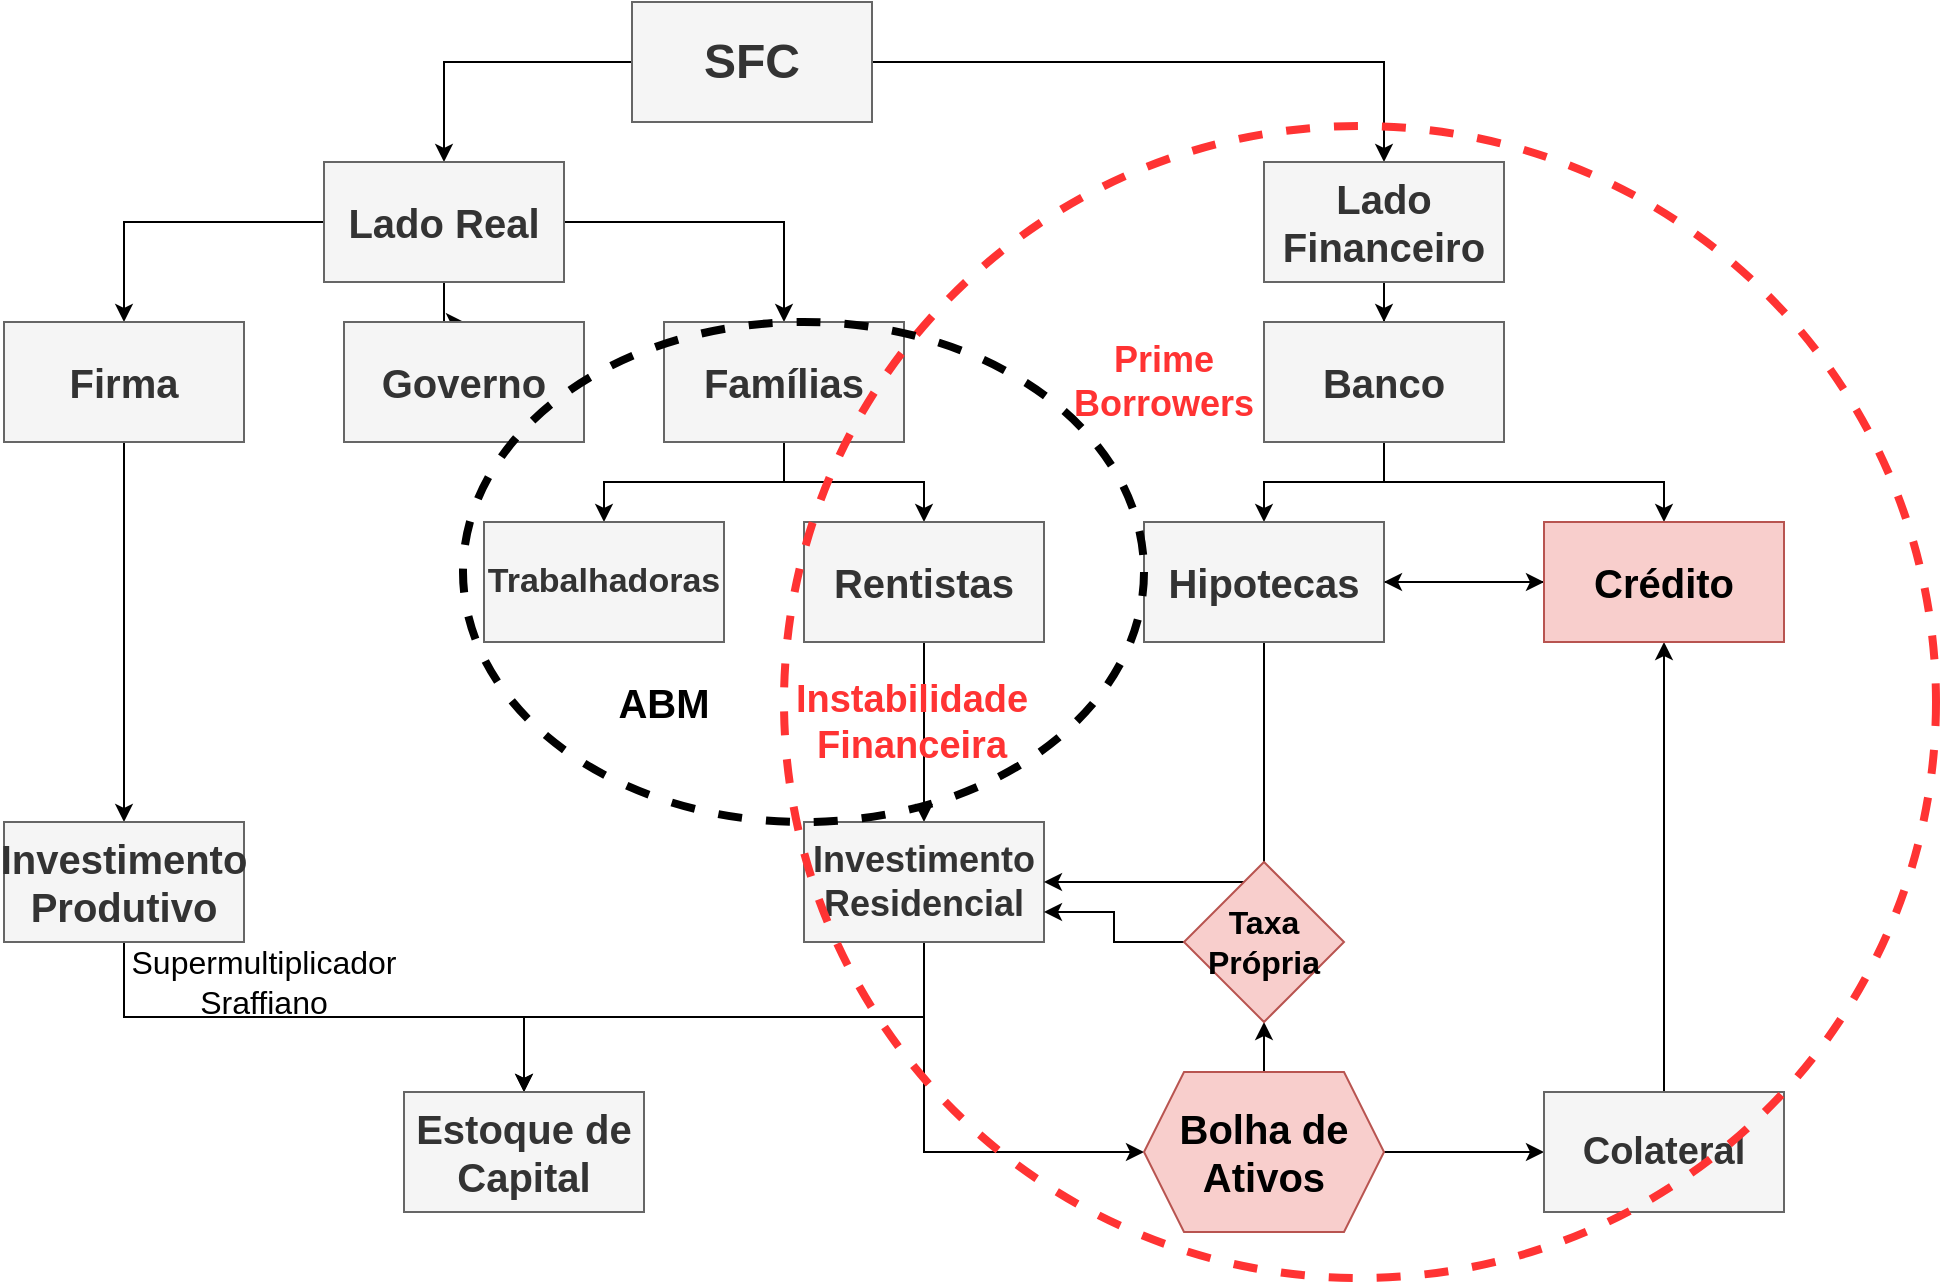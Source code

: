 <mxfile version="13.4.4" type="device"><diagram id="C5RBs43oDa-KdzZeNtuy" name="Page-1"><mxGraphModel dx="1422" dy="767" grid="0" gridSize="10" guides="1" tooltips="1" connect="1" arrows="1" fold="1" page="1" pageScale="1" pageWidth="827" pageHeight="1169" math="0" shadow="0"><root><mxCell id="WIyWlLk6GJQsqaUBKTNV-0"/><mxCell id="WIyWlLk6GJQsqaUBKTNV-1" parent="WIyWlLk6GJQsqaUBKTNV-0"/><mxCell id="LlzHX6_xtowRUm5HjZW4-2" value="" style="edgeStyle=orthogonalEdgeStyle;rounded=0;orthogonalLoop=1;jettySize=auto;html=1;" edge="1" parent="WIyWlLk6GJQsqaUBKTNV-1" source="LlzHX6_xtowRUm5HjZW4-0" target="2"><mxGeometry relative="1" as="geometry"/></mxCell><mxCell id="LlzHX6_xtowRUm5HjZW4-4" value="" style="edgeStyle=orthogonalEdgeStyle;rounded=0;orthogonalLoop=1;jettySize=auto;html=1;" edge="1" parent="WIyWlLk6GJQsqaUBKTNV-1" source="LlzHX6_xtowRUm5HjZW4-0" target="LlzHX6_xtowRUm5HjZW4-3"><mxGeometry relative="1" as="geometry"/></mxCell><mxCell id="LlzHX6_xtowRUm5HjZW4-0" value="&lt;font size=&quot;1&quot;&gt;&lt;b style=&quot;font-size: 24px&quot;&gt;SFC&lt;/b&gt;&lt;/font&gt;" style="rounded=0;whiteSpace=wrap;html=1;fillColor=#f5f5f5;strokeColor=#666666;fontColor=#333333;" vertex="1" parent="WIyWlLk6GJQsqaUBKTNV-1"><mxGeometry x="354" y="40" width="120" height="60" as="geometry"/></mxCell><mxCell id="LlzHX6_xtowRUm5HjZW4-8" value="" style="edgeStyle=orthogonalEdgeStyle;rounded=0;orthogonalLoop=1;jettySize=auto;html=1;" edge="1" parent="WIyWlLk6GJQsqaUBKTNV-1" source="2" target="LlzHX6_xtowRUm5HjZW4-7"><mxGeometry relative="1" as="geometry"/></mxCell><mxCell id="LlzHX6_xtowRUm5HjZW4-10" value="" style="edgeStyle=orthogonalEdgeStyle;rounded=0;orthogonalLoop=1;jettySize=auto;html=1;" edge="1" parent="WIyWlLk6GJQsqaUBKTNV-1" source="2" target="LlzHX6_xtowRUm5HjZW4-9"><mxGeometry relative="1" as="geometry"/></mxCell><mxCell id="LlzHX6_xtowRUm5HjZW4-12" value="" style="edgeStyle=orthogonalEdgeStyle;rounded=0;orthogonalLoop=1;jettySize=auto;html=1;" edge="1" parent="WIyWlLk6GJQsqaUBKTNV-1" source="2" target="LlzHX6_xtowRUm5HjZW4-11"><mxGeometry relative="1" as="geometry"/></mxCell><mxCell id="2" value="&lt;font size=&quot;1&quot;&gt;&lt;b style=&quot;font-size: 20px&quot;&gt;Lado Real&lt;/b&gt;&lt;/font&gt;" style="whiteSpace=wrap;html=1;rounded=0;fontColor=#333333;strokeColor=#666666;fillColor=#f5f5f5;" vertex="1" parent="WIyWlLk6GJQsqaUBKTNV-1"><mxGeometry x="200" y="120" width="120" height="60" as="geometry"/></mxCell><mxCell id="LlzHX6_xtowRUm5HjZW4-6" value="" style="edgeStyle=orthogonalEdgeStyle;rounded=0;orthogonalLoop=1;jettySize=auto;html=1;" edge="1" parent="WIyWlLk6GJQsqaUBKTNV-1" source="LlzHX6_xtowRUm5HjZW4-3" target="LlzHX6_xtowRUm5HjZW4-5"><mxGeometry relative="1" as="geometry"/></mxCell><mxCell id="LlzHX6_xtowRUm5HjZW4-3" value="&lt;b&gt;&lt;font style=&quot;font-size: 20px&quot;&gt;Lado Financeiro&lt;/font&gt;&lt;/b&gt;" style="whiteSpace=wrap;html=1;rounded=0;fontColor=#333333;strokeColor=#666666;fillColor=#f5f5f5;" vertex="1" parent="WIyWlLk6GJQsqaUBKTNV-1"><mxGeometry x="670" y="120" width="120" height="60" as="geometry"/></mxCell><mxCell id="LlzHX6_xtowRUm5HjZW4-22" value="" style="edgeStyle=orthogonalEdgeStyle;rounded=0;orthogonalLoop=1;jettySize=auto;html=1;" edge="1" parent="WIyWlLk6GJQsqaUBKTNV-1" source="LlzHX6_xtowRUm5HjZW4-5" target="LlzHX6_xtowRUm5HjZW4-21"><mxGeometry relative="1" as="geometry"/></mxCell><mxCell id="LlzHX6_xtowRUm5HjZW4-33" style="edgeStyle=orthogonalEdgeStyle;rounded=0;orthogonalLoop=1;jettySize=auto;html=1;exitX=0.5;exitY=1;exitDx=0;exitDy=0;" edge="1" parent="WIyWlLk6GJQsqaUBKTNV-1" source="LlzHX6_xtowRUm5HjZW4-5" target="LlzHX6_xtowRUm5HjZW4-32"><mxGeometry relative="1" as="geometry"/></mxCell><mxCell id="LlzHX6_xtowRUm5HjZW4-5" value="&lt;div style=&quot;font-size: 20px&quot;&gt;&lt;b&gt;&lt;font style=&quot;font-size: 20px&quot;&gt;Banco&lt;/font&gt;&lt;/b&gt;&lt;/div&gt;" style="whiteSpace=wrap;html=1;rounded=0;fontColor=#333333;strokeColor=#666666;fillColor=#f5f5f5;" vertex="1" parent="WIyWlLk6GJQsqaUBKTNV-1"><mxGeometry x="670" y="200" width="120" height="60" as="geometry"/></mxCell><mxCell id="LlzHX6_xtowRUm5HjZW4-14" value="" style="edgeStyle=orthogonalEdgeStyle;rounded=0;orthogonalLoop=1;jettySize=auto;html=1;" edge="1" parent="WIyWlLk6GJQsqaUBKTNV-1" source="LlzHX6_xtowRUm5HjZW4-7" target="LlzHX6_xtowRUm5HjZW4-13"><mxGeometry relative="1" as="geometry"/></mxCell><mxCell id="LlzHX6_xtowRUm5HjZW4-7" value="&lt;font style=&quot;font-size: 20px&quot;&gt;&lt;b&gt;Firma&lt;/b&gt;&lt;/font&gt;" style="whiteSpace=wrap;html=1;rounded=0;fontColor=#333333;strokeColor=#666666;fillColor=#f5f5f5;" vertex="1" parent="WIyWlLk6GJQsqaUBKTNV-1"><mxGeometry x="40" y="200" width="120" height="60" as="geometry"/></mxCell><mxCell id="LlzHX6_xtowRUm5HjZW4-9" value="&lt;b&gt;&lt;font style=&quot;font-size: 20px&quot;&gt;Governo&lt;/font&gt;&lt;/b&gt;" style="whiteSpace=wrap;html=1;rounded=0;fontColor=#333333;strokeColor=#666666;fillColor=#f5f5f5;" vertex="1" parent="WIyWlLk6GJQsqaUBKTNV-1"><mxGeometry x="210" y="200" width="120" height="60" as="geometry"/></mxCell><mxCell id="LlzHX6_xtowRUm5HjZW4-16" value="" style="edgeStyle=orthogonalEdgeStyle;rounded=0;orthogonalLoop=1;jettySize=auto;html=1;" edge="1" parent="WIyWlLk6GJQsqaUBKTNV-1" source="LlzHX6_xtowRUm5HjZW4-11" target="LlzHX6_xtowRUm5HjZW4-15"><mxGeometry relative="1" as="geometry"/></mxCell><mxCell id="LlzHX6_xtowRUm5HjZW4-18" style="edgeStyle=orthogonalEdgeStyle;rounded=0;orthogonalLoop=1;jettySize=auto;html=1;exitX=0.5;exitY=1;exitDx=0;exitDy=0;" edge="1" parent="WIyWlLk6GJQsqaUBKTNV-1" source="LlzHX6_xtowRUm5HjZW4-11" target="LlzHX6_xtowRUm5HjZW4-17"><mxGeometry relative="1" as="geometry"/></mxCell><mxCell id="LlzHX6_xtowRUm5HjZW4-11" value="&lt;font style=&quot;font-size: 20px&quot;&gt;&lt;b&gt;Famílias&lt;/b&gt;&lt;/font&gt;" style="whiteSpace=wrap;html=1;rounded=0;fontColor=#333333;strokeColor=#666666;fillColor=#f5f5f5;" vertex="1" parent="WIyWlLk6GJQsqaUBKTNV-1"><mxGeometry x="370" y="200" width="120" height="60" as="geometry"/></mxCell><mxCell id="LlzHX6_xtowRUm5HjZW4-27" style="edgeStyle=orthogonalEdgeStyle;rounded=0;orthogonalLoop=1;jettySize=auto;html=1;exitX=0.5;exitY=1;exitDx=0;exitDy=0;entryX=0.5;entryY=0;entryDx=0;entryDy=0;" edge="1" parent="WIyWlLk6GJQsqaUBKTNV-1" source="LlzHX6_xtowRUm5HjZW4-13" target="LlzHX6_xtowRUm5HjZW4-24"><mxGeometry relative="1" as="geometry"/></mxCell><mxCell id="LlzHX6_xtowRUm5HjZW4-13" value="&lt;div style=&quot;font-size: 20px&quot;&gt;&lt;b&gt;&lt;font style=&quot;font-size: 20px&quot;&gt;Investimento&lt;/font&gt;&lt;/b&gt;&lt;/div&gt;&lt;div style=&quot;font-size: 20px&quot;&gt;&lt;font style=&quot;font-size: 20px&quot;&gt;&lt;b&gt;Produtivo&lt;/b&gt;&lt;br&gt;&lt;/font&gt;&lt;/div&gt;" style="whiteSpace=wrap;html=1;rounded=0;fontColor=#333333;strokeColor=#666666;fillColor=#f5f5f5;" vertex="1" parent="WIyWlLk6GJQsqaUBKTNV-1"><mxGeometry x="40" y="450" width="120" height="60" as="geometry"/></mxCell><mxCell id="LlzHX6_xtowRUm5HjZW4-15" value="&lt;b&gt;&lt;font style=&quot;font-size: 17px&quot;&gt;Trabalhadoras&lt;/font&gt;&lt;/b&gt;" style="whiteSpace=wrap;html=1;rounded=0;fontColor=#333333;strokeColor=#666666;fillColor=#f5f5f5;" vertex="1" parent="WIyWlLk6GJQsqaUBKTNV-1"><mxGeometry x="280" y="300" width="120" height="60" as="geometry"/></mxCell><mxCell id="LlzHX6_xtowRUm5HjZW4-20" value="" style="edgeStyle=orthogonalEdgeStyle;rounded=0;orthogonalLoop=1;jettySize=auto;html=1;" edge="1" parent="WIyWlLk6GJQsqaUBKTNV-1" source="LlzHX6_xtowRUm5HjZW4-17" target="LlzHX6_xtowRUm5HjZW4-19"><mxGeometry relative="1" as="geometry"/></mxCell><mxCell id="LlzHX6_xtowRUm5HjZW4-17" value="&lt;b&gt;&lt;font style=&quot;font-size: 20px&quot;&gt;Rentistas&lt;/font&gt;&lt;/b&gt;" style="whiteSpace=wrap;html=1;rounded=0;fontColor=#333333;strokeColor=#666666;fillColor=#f5f5f5;" vertex="1" parent="WIyWlLk6GJQsqaUBKTNV-1"><mxGeometry x="440" y="300" width="120" height="60" as="geometry"/></mxCell><mxCell id="LlzHX6_xtowRUm5HjZW4-26" style="edgeStyle=orthogonalEdgeStyle;rounded=0;orthogonalLoop=1;jettySize=auto;html=1;exitX=0.5;exitY=1;exitDx=0;exitDy=0;entryX=0.5;entryY=0;entryDx=0;entryDy=0;" edge="1" parent="WIyWlLk6GJQsqaUBKTNV-1" source="LlzHX6_xtowRUm5HjZW4-19" target="LlzHX6_xtowRUm5HjZW4-24"><mxGeometry relative="1" as="geometry"/></mxCell><mxCell id="LlzHX6_xtowRUm5HjZW4-34" style="edgeStyle=orthogonalEdgeStyle;rounded=0;orthogonalLoop=1;jettySize=auto;html=1;exitX=0.5;exitY=1;exitDx=0;exitDy=0;entryX=0;entryY=0.5;entryDx=0;entryDy=0;" edge="1" parent="WIyWlLk6GJQsqaUBKTNV-1" source="LlzHX6_xtowRUm5HjZW4-19" target="LlzHX6_xtowRUm5HjZW4-28"><mxGeometry relative="1" as="geometry"/></mxCell><mxCell id="LlzHX6_xtowRUm5HjZW4-19" value="&lt;div style=&quot;font-size: 18px&quot;&gt;&lt;font style=&quot;font-size: 18px&quot;&gt;&lt;b&gt;Investimento&lt;/b&gt;&lt;/font&gt;&lt;/div&gt;&lt;div style=&quot;font-size: 18px&quot;&gt;&lt;font style=&quot;font-size: 18px&quot;&gt;&lt;b&gt;Residencial&lt;/b&gt;&lt;/font&gt;&lt;/div&gt;" style="whiteSpace=wrap;html=1;rounded=0;fontColor=#333333;strokeColor=#666666;fillColor=#f5f5f5;" vertex="1" parent="WIyWlLk6GJQsqaUBKTNV-1"><mxGeometry x="440" y="450" width="120" height="60" as="geometry"/></mxCell><mxCell id="LlzHX6_xtowRUm5HjZW4-29" style="edgeStyle=orthogonalEdgeStyle;rounded=0;orthogonalLoop=1;jettySize=auto;html=1;exitX=0.5;exitY=1;exitDx=0;exitDy=0;entryX=1;entryY=0.5;entryDx=0;entryDy=0;" edge="1" parent="WIyWlLk6GJQsqaUBKTNV-1" source="LlzHX6_xtowRUm5HjZW4-21" target="LlzHX6_xtowRUm5HjZW4-19"><mxGeometry relative="1" as="geometry"/></mxCell><mxCell id="LlzHX6_xtowRUm5HjZW4-38" style="edgeStyle=orthogonalEdgeStyle;rounded=0;orthogonalLoop=1;jettySize=auto;html=1;exitX=1;exitY=0.5;exitDx=0;exitDy=0;entryX=0;entryY=0.5;entryDx=0;entryDy=0;" edge="1" parent="WIyWlLk6GJQsqaUBKTNV-1" source="LlzHX6_xtowRUm5HjZW4-21" target="LlzHX6_xtowRUm5HjZW4-32"><mxGeometry relative="1" as="geometry"/></mxCell><mxCell id="LlzHX6_xtowRUm5HjZW4-21" value="&lt;div style=&quot;font-size: 20px&quot;&gt;&lt;b&gt;&lt;font style=&quot;font-size: 20px&quot;&gt;Hipotecas&lt;/font&gt;&lt;/b&gt;&lt;/div&gt;" style="whiteSpace=wrap;html=1;rounded=0;fontColor=#333333;strokeColor=#666666;fillColor=#f5f5f5;" vertex="1" parent="WIyWlLk6GJQsqaUBKTNV-1"><mxGeometry x="610" y="300" width="120" height="60" as="geometry"/></mxCell><mxCell id="LlzHX6_xtowRUm5HjZW4-24" value="&lt;div style=&quot;font-size: 20px&quot;&gt;&lt;font style=&quot;font-size: 20px&quot;&gt;&lt;b&gt;Estoque de&lt;/b&gt;&lt;/font&gt;&lt;/div&gt;&lt;div style=&quot;font-size: 20px&quot;&gt;&lt;font style=&quot;font-size: 20px&quot;&gt;&lt;b&gt;Capital&lt;br&gt;&lt;/b&gt;&lt;/font&gt;&lt;/div&gt;" style="whiteSpace=wrap;html=1;rounded=0;fontColor=#333333;strokeColor=#666666;fillColor=#f5f5f5;" vertex="1" parent="WIyWlLk6GJQsqaUBKTNV-1"><mxGeometry x="240" y="585" width="120" height="60" as="geometry"/></mxCell><mxCell id="LlzHX6_xtowRUm5HjZW4-36" style="edgeStyle=orthogonalEdgeStyle;rounded=0;orthogonalLoop=1;jettySize=auto;html=1;exitX=1;exitY=0.5;exitDx=0;exitDy=0;entryX=0;entryY=0.5;entryDx=0;entryDy=0;" edge="1" parent="WIyWlLk6GJQsqaUBKTNV-1" source="LlzHX6_xtowRUm5HjZW4-28" target="LlzHX6_xtowRUm5HjZW4-30"><mxGeometry relative="1" as="geometry"/></mxCell><mxCell id="LlzHX6_xtowRUm5HjZW4-42" style="edgeStyle=orthogonalEdgeStyle;rounded=0;orthogonalLoop=1;jettySize=auto;html=1;exitX=0.5;exitY=0;exitDx=0;exitDy=0;" edge="1" parent="WIyWlLk6GJQsqaUBKTNV-1" source="LlzHX6_xtowRUm5HjZW4-28" target="LlzHX6_xtowRUm5HjZW4-41"><mxGeometry relative="1" as="geometry"/></mxCell><mxCell id="LlzHX6_xtowRUm5HjZW4-28" value="&lt;div style=&quot;font-size: 20px&quot;&gt;&lt;font style=&quot;font-size: 20px&quot;&gt;&lt;b&gt;Bolha de&lt;/b&gt;&lt;/font&gt;&lt;/div&gt;&lt;div style=&quot;font-size: 20px&quot;&gt;&lt;font style=&quot;font-size: 20px&quot;&gt;&lt;b&gt;Ativos&lt;br&gt;&lt;/b&gt;&lt;/font&gt;&lt;/div&gt;" style="shape=hexagon;perimeter=hexagonPerimeter2;whiteSpace=wrap;html=1;fixedSize=1;fillColor=#f8cecc;strokeColor=#b85450;" vertex="1" parent="WIyWlLk6GJQsqaUBKTNV-1"><mxGeometry x="610" y="575" width="120" height="80" as="geometry"/></mxCell><mxCell id="LlzHX6_xtowRUm5HjZW4-37" style="edgeStyle=orthogonalEdgeStyle;rounded=0;orthogonalLoop=1;jettySize=auto;html=1;exitX=0.5;exitY=0;exitDx=0;exitDy=0;entryX=0.5;entryY=1;entryDx=0;entryDy=0;" edge="1" parent="WIyWlLk6GJQsqaUBKTNV-1" source="LlzHX6_xtowRUm5HjZW4-30" target="LlzHX6_xtowRUm5HjZW4-32"><mxGeometry relative="1" as="geometry"/></mxCell><mxCell id="LlzHX6_xtowRUm5HjZW4-30" value="&lt;font style=&quot;font-size: 19px&quot;&gt;&lt;b&gt;Colateral&lt;/b&gt;&lt;/font&gt;" style="whiteSpace=wrap;html=1;rounded=0;fontColor=#333333;strokeColor=#666666;fillColor=#f5f5f5;" vertex="1" parent="WIyWlLk6GJQsqaUBKTNV-1"><mxGeometry x="810" y="585" width="120" height="60" as="geometry"/></mxCell><mxCell id="LlzHX6_xtowRUm5HjZW4-39" style="edgeStyle=orthogonalEdgeStyle;rounded=0;orthogonalLoop=1;jettySize=auto;html=1;exitX=0;exitY=0.5;exitDx=0;exitDy=0;entryX=1;entryY=0.5;entryDx=0;entryDy=0;" edge="1" parent="WIyWlLk6GJQsqaUBKTNV-1" source="LlzHX6_xtowRUm5HjZW4-32" target="LlzHX6_xtowRUm5HjZW4-21"><mxGeometry relative="1" as="geometry"/></mxCell><mxCell id="LlzHX6_xtowRUm5HjZW4-32" value="&lt;font style=&quot;font-size: 20px&quot;&gt;&lt;b&gt;Crédito&lt;/b&gt;&lt;/font&gt;" style="whiteSpace=wrap;html=1;rounded=0;strokeColor=#b85450;fillColor=#f8cecc;" vertex="1" parent="WIyWlLk6GJQsqaUBKTNV-1"><mxGeometry x="810" y="300" width="120" height="60" as="geometry"/></mxCell><mxCell id="LlzHX6_xtowRUm5HjZW4-40" value="&lt;div style=&quot;font-size: 16px&quot;&gt;&lt;font style=&quot;font-size: 16px&quot;&gt;Supermultiplicador&lt;/font&gt;&lt;/div&gt;&lt;div style=&quot;font-size: 16px&quot;&gt;&lt;font style=&quot;font-size: 16px&quot;&gt;Sraffiano&lt;br&gt;&lt;/font&gt;&lt;/div&gt;" style="text;html=1;strokeColor=none;fillColor=none;align=center;verticalAlign=middle;whiteSpace=wrap;rounded=0;" vertex="1" parent="WIyWlLk6GJQsqaUBKTNV-1"><mxGeometry x="150" y="520" width="40" height="20" as="geometry"/></mxCell><mxCell id="LlzHX6_xtowRUm5HjZW4-45" style="edgeStyle=orthogonalEdgeStyle;rounded=0;orthogonalLoop=1;jettySize=auto;html=1;exitX=0;exitY=0.5;exitDx=0;exitDy=0;entryX=1;entryY=0.75;entryDx=0;entryDy=0;" edge="1" parent="WIyWlLk6GJQsqaUBKTNV-1" source="LlzHX6_xtowRUm5HjZW4-41" target="LlzHX6_xtowRUm5HjZW4-19"><mxGeometry relative="1" as="geometry"/></mxCell><mxCell id="LlzHX6_xtowRUm5HjZW4-41" value="&lt;div style=&quot;font-size: 16px&quot;&gt;&lt;b&gt;&lt;font style=&quot;font-size: 16px&quot;&gt;Taxa&lt;/font&gt;&lt;/b&gt;&lt;/div&gt;&lt;div style=&quot;font-size: 16px&quot;&gt;&lt;b&gt;&lt;font style=&quot;font-size: 16px&quot;&gt;Própria&lt;br&gt;&lt;/font&gt;&lt;/b&gt;&lt;/div&gt;" style="rhombus;whiteSpace=wrap;html=1;fillColor=#f8cecc;strokeColor=#b85450;" vertex="1" parent="WIyWlLk6GJQsqaUBKTNV-1"><mxGeometry x="630" y="470" width="80" height="80" as="geometry"/></mxCell><mxCell id="LlzHX6_xtowRUm5HjZW4-46" value="" style="ellipse;whiteSpace=wrap;html=1;aspect=fixed;fillColor=none;dashed=1;strokeWidth=4;strokeColor=#FF3333;" vertex="1" parent="WIyWlLk6GJQsqaUBKTNV-1"><mxGeometry x="430" y="102" width="576" height="576" as="geometry"/></mxCell><mxCell id="LlzHX6_xtowRUm5HjZW4-47" value="&lt;div style=&quot;font-size: 18px&quot;&gt;&lt;b&gt;&lt;font style=&quot;font-size: 18px&quot; color=&quot;#FF3333&quot;&gt;Prime&lt;/font&gt;&lt;/b&gt;&lt;/div&gt;&lt;div style=&quot;font-size: 18px&quot;&gt;&lt;b&gt;&lt;font style=&quot;font-size: 18px&quot; color=&quot;#FF3333&quot;&gt;Borrowers&lt;/font&gt;&lt;/b&gt;&lt;br&gt;&lt;/div&gt;" style="text;html=1;strokeColor=none;fillColor=none;align=center;verticalAlign=middle;whiteSpace=wrap;rounded=0;dashed=1;" vertex="1" parent="WIyWlLk6GJQsqaUBKTNV-1"><mxGeometry x="600" y="220" width="40" height="20" as="geometry"/></mxCell><mxCell id="LlzHX6_xtowRUm5HjZW4-49" value="" style="ellipse;whiteSpace=wrap;html=1;dashed=1;strokeWidth=4;fillColor=none;" vertex="1" parent="WIyWlLk6GJQsqaUBKTNV-1"><mxGeometry x="269.5" y="200" width="340.5" height="250" as="geometry"/></mxCell><mxCell id="LlzHX6_xtowRUm5HjZW4-50" value="&lt;b&gt;&lt;font style=&quot;font-size: 20px&quot;&gt;ABM&lt;/font&gt;&lt;/b&gt;" style="text;html=1;strokeColor=none;fillColor=none;align=center;verticalAlign=middle;whiteSpace=wrap;rounded=0;dashed=1;" vertex="1" parent="WIyWlLk6GJQsqaUBKTNV-1"><mxGeometry x="350" y="380" width="40" height="20" as="geometry"/></mxCell><mxCell id="LlzHX6_xtowRUm5HjZW4-51" value="&lt;div style=&quot;font-size: 19px&quot;&gt;&lt;font style=&quot;font-size: 19px&quot; color=&quot;#FF3333&quot;&gt;&lt;b&gt;Instabilidade&lt;/b&gt;&lt;/font&gt;&lt;/div&gt;&lt;div style=&quot;font-size: 19px&quot;&gt;&lt;font style=&quot;font-size: 19px&quot; color=&quot;#FF3333&quot;&gt;&lt;b&gt;Financeira&lt;/b&gt;&lt;/font&gt;&lt;br&gt;&lt;/div&gt;" style="text;html=1;strokeColor=none;fillColor=none;align=center;verticalAlign=middle;whiteSpace=wrap;rounded=0;dashed=1;" vertex="1" parent="WIyWlLk6GJQsqaUBKTNV-1"><mxGeometry x="474" y="390" width="40" height="20" as="geometry"/></mxCell></root></mxGraphModel></diagram></mxfile>